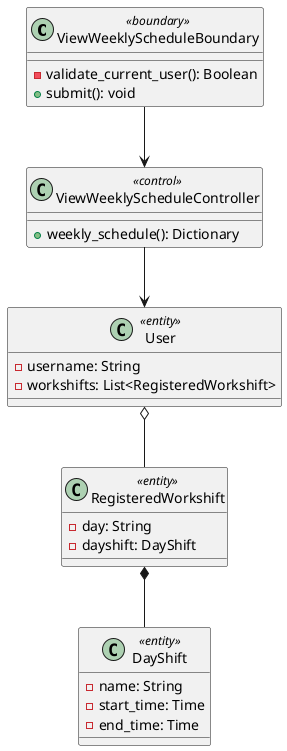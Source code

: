 @startuml


class ViewWeeklyScheduleBoundary <<boundary>> {

    - validate_current_user(): Boolean
    + submit(): void
}

class ViewWeeklyScheduleController <<control>> {

    + weekly_schedule(): Dictionary
}

class User <<entity>> {
    - username: String
    - workshifts: List<RegisteredWorkshift>
}

class RegisteredWorkshift <<entity>> {
    - day: String
    - dayshift: DayShift
}

class DayShift <<entity>> {
    - name: String
    - start_time: Time
    - end_time: Time
}

ViewWeeklyScheduleBoundary --> ViewWeeklyScheduleController
ViewWeeklyScheduleController --> User
User o-- RegisteredWorkshift
RegisteredWorkshift *-- DayShift


@enduml